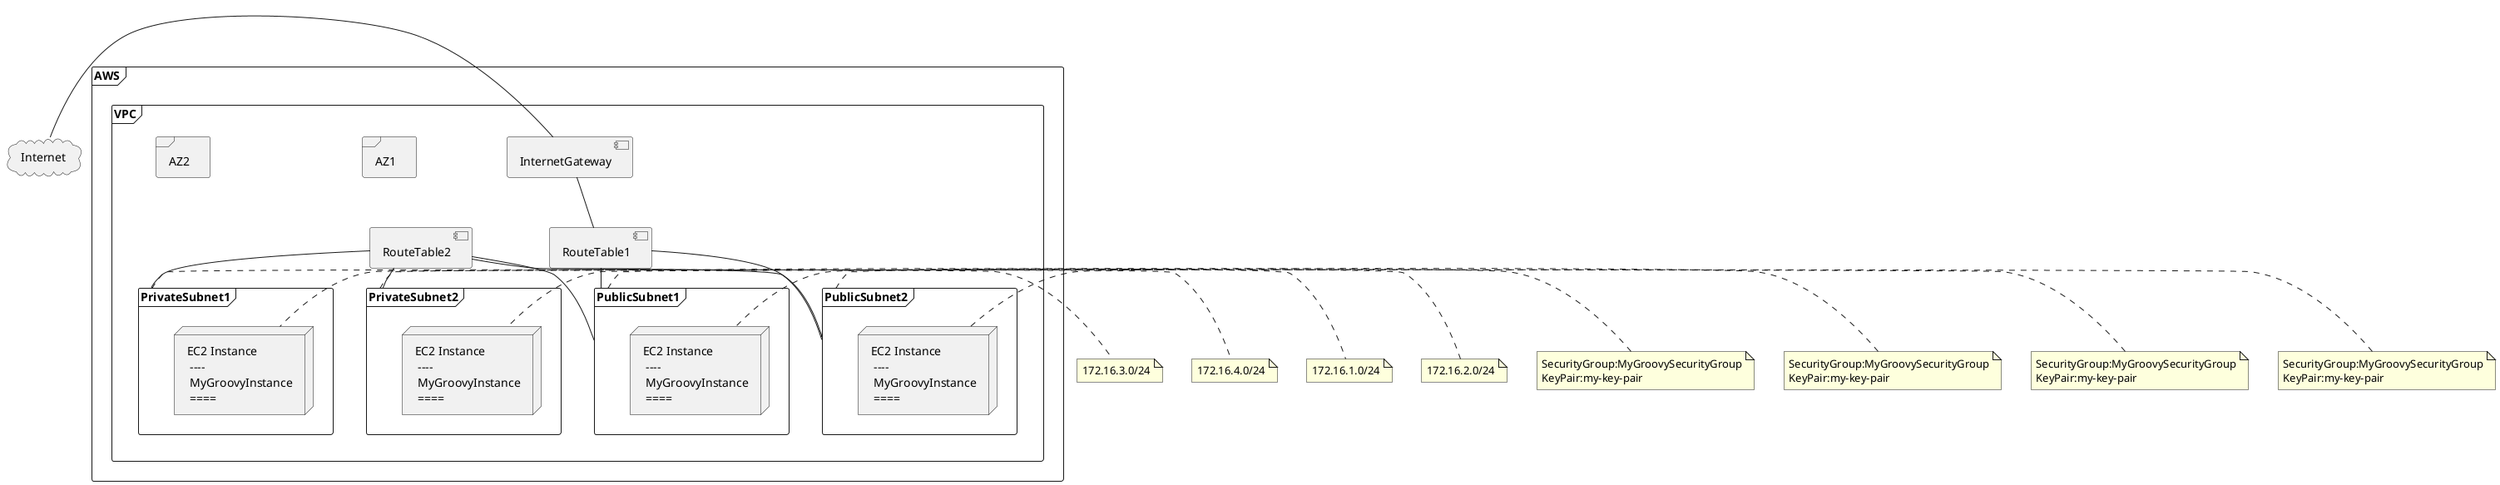 @startuml
cloud Internet
frame "AWS" {
frame "VPC" {
    Internet - [InternetGateway]
    [InternetGateway] -- [RouteTable1]
    [RouteTable1] -- PublicSubnet1
    [RouteTable1] -- PublicSubnet2
    [RouteTable2] -- PublicSubnet1
    [RouteTable2] -- PublicSubnet2
    [RouteTable2] -- PrivateSubnet1
    [RouteTable2] -- PrivateSubnet2
    frame "AZ1" {
      frame "PublicSubnet1" {
        node ec2_1 [
        EC2 Instance
         ----
         MyGroovyInstance
         ====
       ]
      }
      frame "PrivateSubnet1" {
        node ec2_3 [
        EC2 Instance
         ----
         MyGroovyInstance
         ====
       ]
      }
    }
    frame "AZ2" {
      frame "PublicSubnet2" {
        node ec2_2 [
        EC2 Instance
         ----
         MyGroovyInstance
         ====
       ]
      }
      frame "PrivateSubnet2" {
        node ec2_4 [
        EC2 Instance
         ----
         MyGroovyInstance
         ====
       ]
      }
    }
}
}
note right of PublicSubnet1
  172.16.1.0/24
end note
note right of PrivateSubnet1
  172.16.3.0/24
end note
note right of PublicSubnet2
  172.16.2.0/24
end note
note right of PrivateSubnet2
  172.16.4.0/24
end note
note left of ec2_1
  SecurityGroup:MyGroovySecurityGroup
  KeyPair:my-key-pair
end note
note left of ec2_2
  SecurityGroup:MyGroovySecurityGroup
  KeyPair:my-key-pair
end note
note left of ec2_3
  SecurityGroup:MyGroovySecurityGroup
  KeyPair:my-key-pair
end note
note left of ec2_4
  SecurityGroup:MyGroovySecurityGroup
  KeyPair:my-key-pair
end note
@enduml